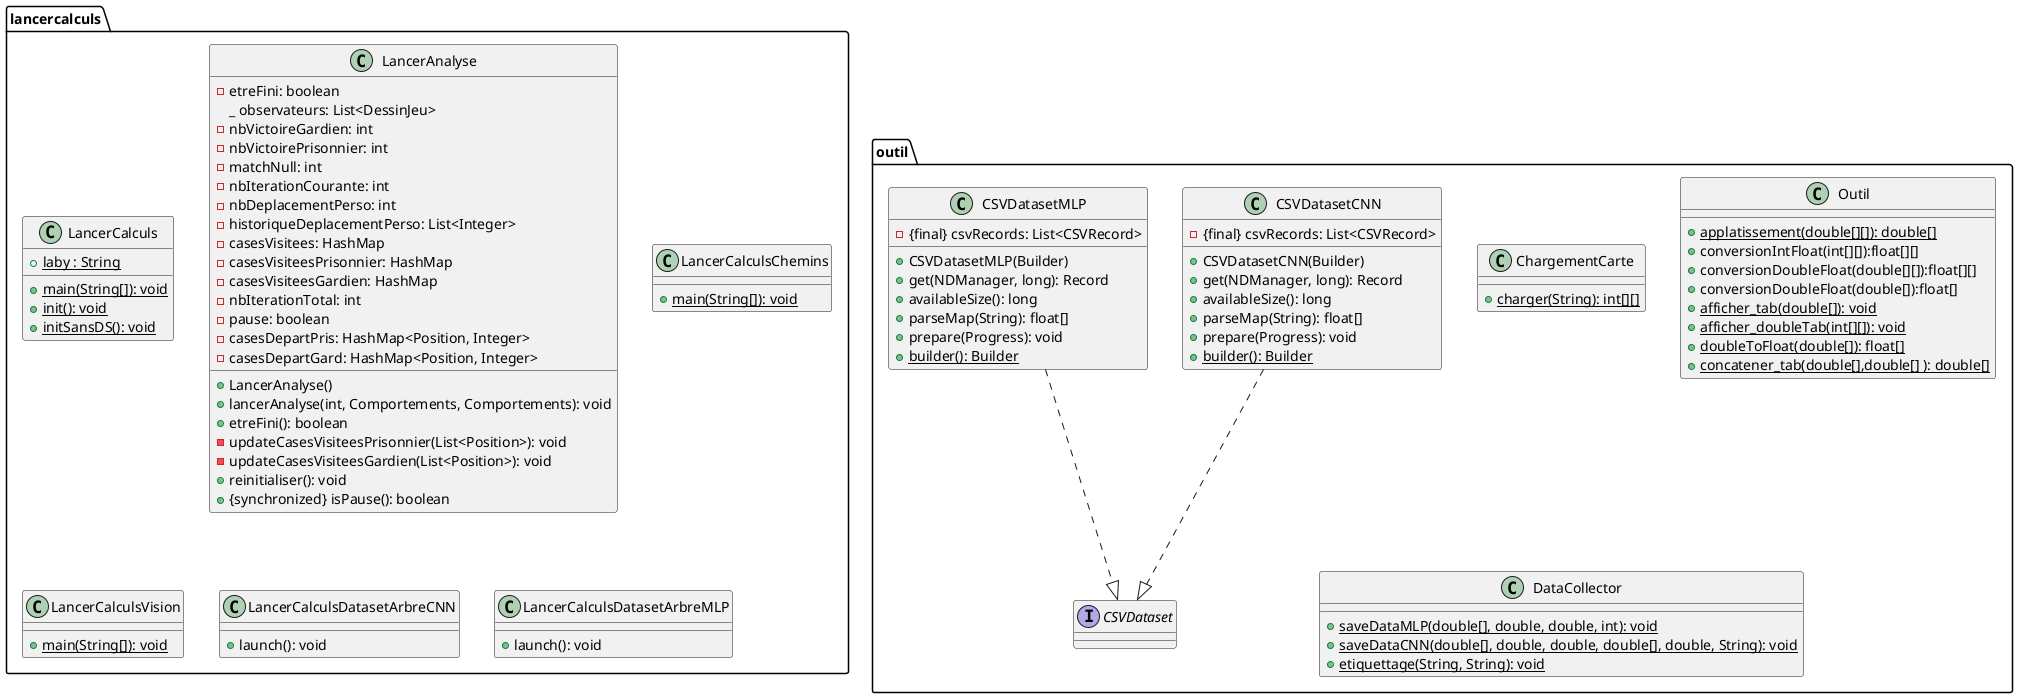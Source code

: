 @startuml

package "lancercalculs"{
  class LancerCalculs{
    + {static} main(String[]): void
    + {static} laby : String
    + {static} init(): void
    + {static} initSansDS(): void

  }
  class LancerAnalyse{
    - etreFini: boolean
    _ observateurs: List<DessinJeu>
    - nbVictoireGardien: int
    - nbVictoirePrisonnier: int
    - matchNull: int
    - nbIterationCourante: int
    - nbDeplacementPerso: int
    - historiqueDeplacementPerso: List<Integer>
    - casesVisitees: HashMap
    - casesVisiteesPrisonnier: HashMap
    - casesVisiteesGardien: HashMap
    - nbIterationTotal: int
    - pause: boolean
    - casesDepartPris: HashMap<Position, Integer>
    - casesDepartGard: HashMap<Position, Integer>
    + LancerAnalyse()
    + lancerAnalyse(int, Comportements, Comportements): void
    + etreFini(): boolean
    - updateCasesVisiteesPrisonnier(List<Position>): void
    - updateCasesVisiteesGardien(List<Position>): void
    + reinitialiser(): void
    + {synchronized} isPause(): boolean
  }
  class LancerCalculsChemins{
    + {static} main(String[]): void
  }
  class LancerCalculsVision{
    + {static} main(String[]): void
  }
  class LancerCalculsDatasetArbreCNN{
        + launch(): void
  }

   class LancerCalculsDatasetArbreMLP{
          + launch(): void
    }

}
package "outil"{
    class ChargementCarte{
        + {static} charger(String): int[][]
    }
    class Outil{
      + {static} applatissement(double[][]): double[]
      + conversionIntFloat(int[][]):float[][]
      + conversionDoubleFloat(double[][]):float[][]
      + conversionDoubleFloat(double[]):float[]
      + {static} afficher_tab(double[]): void
      + {static} afficher_doubleTab(int[][]): void
      + {static} doubleToFloat(double[]): float[]
      + {static} concatener_tab(double[],double[] ): double[]
    }
    class DataCollector{
        + {static} saveDataMLP(double[], double, double, int): void
        + {static} saveDataCNN(double[], double, double, double[], double, String): void
        + {static} etiquettage(String, String): void
    }
    interface CSVDataset{

    }
    class CSVDatasetCNN{
        - {final} csvRecords: List<CSVRecord>
        + CSVDatasetCNN(Builder)
        + get(NDManager, long): Record
        + availableSize(): long
        + parseMap(String): float[]
        + prepare(Progress): void
        + {static} builder(): Builder
    }
    class CSVDatasetMLP{
            - {final} csvRecords: List<CSVRecord>
            + CSVDatasetMLP(Builder)
            + get(NDManager, long): Record
            + availableSize(): long
            + parseMap(String): float[]
            + prepare(Progress): void
            + {static} builder(): Builder
    }
}
CSVDatasetCNN ..|> CSVDataset
CSVDatasetMLP ..|> CSVDataset


@enduml